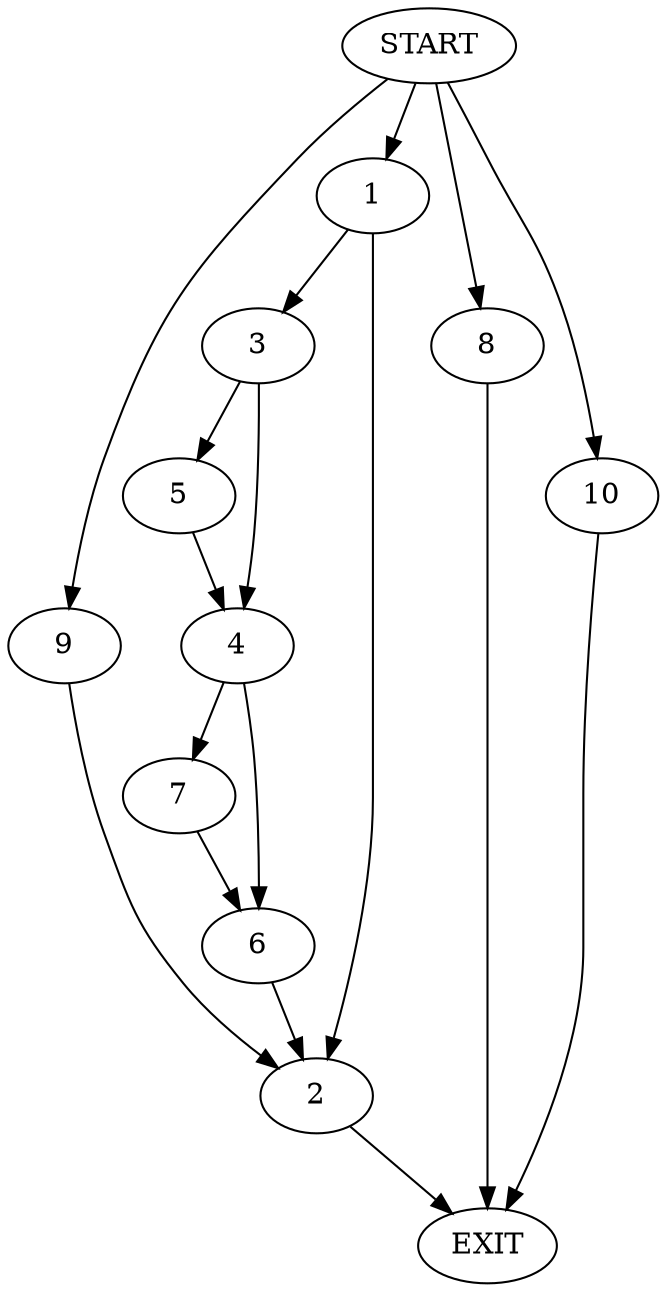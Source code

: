 digraph {
0 [label="START"]
11 [label="EXIT"]
0 -> 1
1 -> 2
1 -> 3
3 -> 4
3 -> 5
2 -> 11
5 -> 4
4 -> 6
4 -> 7
6 -> 2
7 -> 6
0 -> 8
8 -> 11
0 -> 9
9 -> 2
0 -> 10
10 -> 11
}
